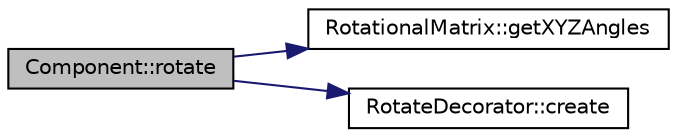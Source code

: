 digraph "Component::rotate"
{
  edge [fontname="Helvetica",fontsize="10",labelfontname="Helvetica",labelfontsize="10"];
  node [fontname="Helvetica",fontsize="10",shape=record];
  rankdir="LR";
  Node1 [label="Component::rotate",height=0.2,width=0.4,color="black", fillcolor="grey75", style="filled" fontcolor="black"];
  Node1 -> Node2 [color="midnightblue",fontsize="10",style="solid",fontname="Helvetica"];
  Node2 [label="RotationalMatrix::getXYZAngles",height=0.2,width=0.4,color="black", fillcolor="white", style="filled",URL="$classRotationalMatrix.html#a283539fd24da6b9477d763f6ea53b40a",tooltip="Gets the rotation angles about the fixed axes x,y,z. Obtains the rotation angles about the fixed x..."];
  Node1 -> Node3 [color="midnightblue",fontsize="10",style="solid",fontname="Helvetica"];
  Node3 [label="RotateDecorator::create",height=0.2,width=0.4,color="black", fillcolor="white", style="filled",URL="$classRotateDecorator.html#a1c259b6b8731e985a46a7f985c1ae511",tooltip="Default factory method."];
}
